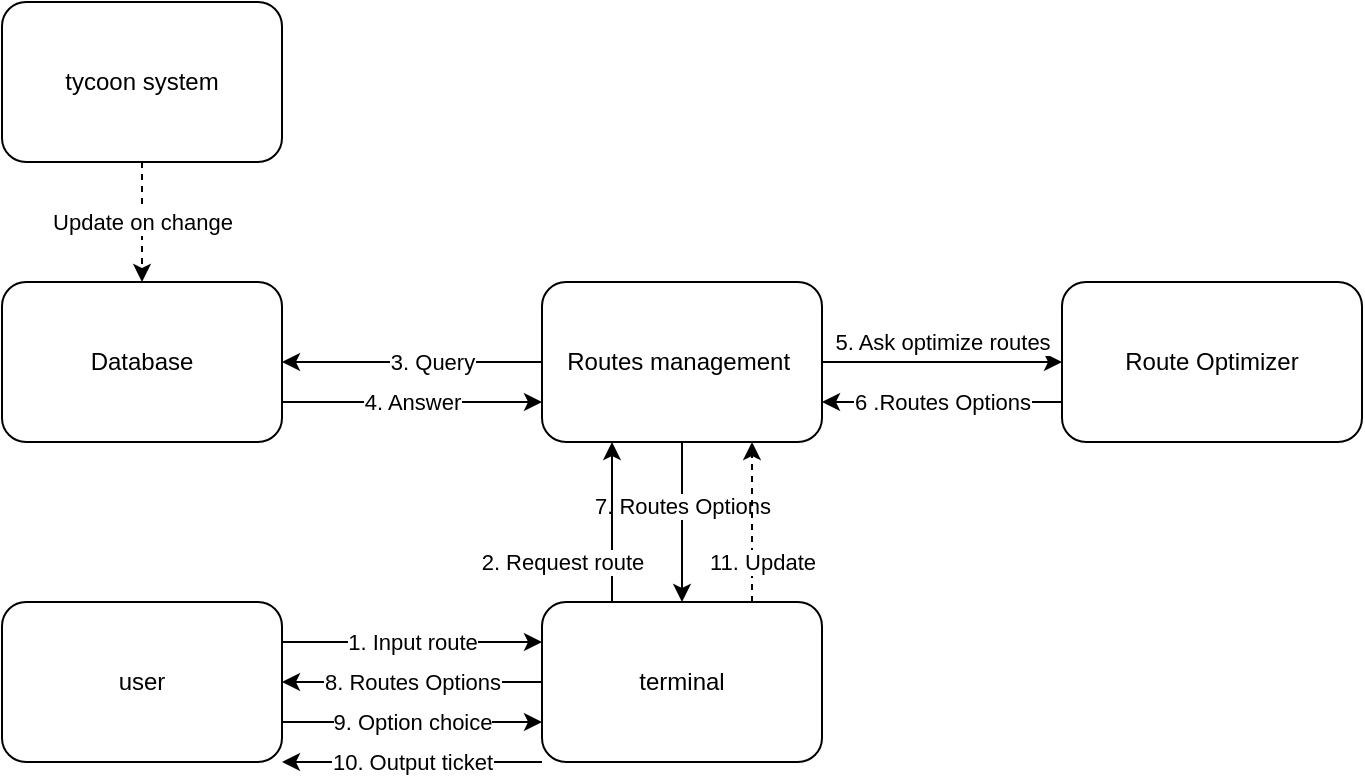 <mxfile>
    <diagram id="Igzdm2kAWZUtrLHB0b_G" name="Page-1">
        <mxGraphModel dx="1718" dy="893" grid="1" gridSize="10" guides="1" tooltips="1" connect="1" arrows="1" fold="1" page="1" pageScale="1" pageWidth="850" pageHeight="1100" math="0" shadow="0">
            <root>
                <mxCell id="0"/>
                <mxCell id="1" parent="0"/>
                <mxCell id="2" value="user" style="rounded=1;whiteSpace=wrap;html=1;" parent="1" vertex="1">
                    <mxGeometry x="100" y="510" width="140" height="80" as="geometry"/>
                </mxCell>
                <mxCell id="3" value="terminal" style="rounded=1;whiteSpace=wrap;html=1;" parent="1" vertex="1">
                    <mxGeometry x="370" y="510" width="140" height="80" as="geometry"/>
                </mxCell>
                <mxCell id="4" value="Route Optimizer" style="rounded=1;whiteSpace=wrap;html=1;" parent="1" vertex="1">
                    <mxGeometry x="630" y="350" width="150" height="80" as="geometry"/>
                </mxCell>
                <mxCell id="31" value="7. Routes Options" style="edgeStyle=orthogonalEdgeStyle;html=1;exitX=0.5;exitY=1;exitDx=0;exitDy=0;entryX=0.5;entryY=0;entryDx=0;entryDy=0;" edge="1" parent="1" source="5" target="3">
                    <mxGeometry x="-0.2" relative="1" as="geometry">
                        <mxPoint as="offset"/>
                    </mxGeometry>
                </mxCell>
                <mxCell id="35" value="5. Ask optimize routes" style="edgeStyle=orthogonalEdgeStyle;html=1;exitX=1;exitY=0.5;exitDx=0;exitDy=0;entryX=0;entryY=0.5;entryDx=0;entryDy=0;" edge="1" parent="1" source="5" target="4">
                    <mxGeometry y="10" relative="1" as="geometry">
                        <mxPoint as="offset"/>
                    </mxGeometry>
                </mxCell>
                <mxCell id="5" value="Routes management&amp;nbsp;" style="rounded=1;whiteSpace=wrap;html=1;" parent="1" vertex="1">
                    <mxGeometry x="370" y="350" width="140" height="80" as="geometry"/>
                </mxCell>
                <mxCell id="6" value="tycoon system" style="rounded=1;whiteSpace=wrap;html=1;" parent="1" vertex="1">
                    <mxGeometry x="100" y="210" width="140" height="80" as="geometry"/>
                </mxCell>
                <mxCell id="7" value="" style="endArrow=classic;html=1;exitX=0;exitY=0.5;exitDx=0;exitDy=0;entryX=1;entryY=0.5;entryDx=0;entryDy=0;edgeStyle=orthogonalEdgeStyle;" parent="1" source="5" target="27" edge="1">
                    <mxGeometry relative="1" as="geometry">
                        <mxPoint x="715" y="409" as="sourcePoint"/>
                        <mxPoint x="815" y="409" as="targetPoint"/>
                    </mxGeometry>
                </mxCell>
                <mxCell id="8" value="3. Query" style="edgeLabel;resizable=0;html=1;align=center;verticalAlign=middle;rounded=1;" parent="7" connectable="0" vertex="1">
                    <mxGeometry relative="1" as="geometry">
                        <mxPoint x="10" as="offset"/>
                    </mxGeometry>
                </mxCell>
                <mxCell id="9" value="" style="endArrow=classic;html=1;exitX=0.75;exitY=0;exitDx=0;exitDy=0;edgeStyle=orthogonalEdgeStyle;entryX=0.75;entryY=1;entryDx=0;entryDy=0;dashed=1;" parent="1" source="3" target="5" edge="1">
                    <mxGeometry relative="1" as="geometry">
                        <mxPoint x="425" y="379" as="sourcePoint"/>
                        <mxPoint x="440" y="430" as="targetPoint"/>
                    </mxGeometry>
                </mxCell>
                <mxCell id="10" value="11. Update" style="edgeLabel;resizable=0;html=1;align=center;verticalAlign=middle;rounded=1;" parent="9" connectable="0" vertex="1">
                    <mxGeometry relative="1" as="geometry">
                        <mxPoint x="5" y="20" as="offset"/>
                    </mxGeometry>
                </mxCell>
                <mxCell id="13" value="" style="endArrow=classic;html=1;entryX=1;entryY=0.75;entryDx=0;entryDy=0;exitX=0;exitY=0.75;exitDx=0;exitDy=0;edgeStyle=orthogonalEdgeStyle;" parent="1" source="4" target="5" edge="1">
                    <mxGeometry relative="1" as="geometry">
                        <mxPoint x="660" y="650" as="sourcePoint"/>
                        <mxPoint x="605" y="560" as="targetPoint"/>
                    </mxGeometry>
                </mxCell>
                <mxCell id="14" value="6 .Routes Options" style="edgeLabel;resizable=0;html=1;align=center;verticalAlign=middle;rounded=1;" parent="13" connectable="0" vertex="1">
                    <mxGeometry relative="1" as="geometry"/>
                </mxCell>
                <mxCell id="15" value="" style="endArrow=classic;html=1;edgeStyle=orthogonalEdgeStyle;entryX=0.25;entryY=1;entryDx=0;entryDy=0;exitX=0.25;exitY=0;exitDx=0;exitDy=0;" parent="1" source="3" target="5" edge="1">
                    <mxGeometry relative="1" as="geometry">
                        <mxPoint x="450" y="580" as="sourcePoint"/>
                        <mxPoint x="450" y="430" as="targetPoint"/>
                    </mxGeometry>
                </mxCell>
                <mxCell id="16" value="2. Request route" style="edgeLabel;resizable=0;html=1;align=center;verticalAlign=middle;rounded=1;" parent="15" connectable="0" vertex="1">
                    <mxGeometry relative="1" as="geometry">
                        <mxPoint x="-25" y="20" as="offset"/>
                    </mxGeometry>
                </mxCell>
                <mxCell id="17" value="" style="endArrow=classic;html=1;edgeStyle=orthogonalEdgeStyle;entryX=1;entryY=1;entryDx=0;entryDy=0;exitX=0;exitY=1;exitDx=0;exitDy=0;" parent="1" source="3" target="2" edge="1">
                    <mxGeometry relative="1" as="geometry">
                        <mxPoint x="380" y="650" as="sourcePoint"/>
                        <mxPoint x="250" y="650" as="targetPoint"/>
                        <Array as="points">
                            <mxPoint x="310" y="590"/>
                            <mxPoint x="310" y="590"/>
                        </Array>
                    </mxGeometry>
                </mxCell>
                <mxCell id="18" value="10. Output ticket" style="edgeLabel;resizable=0;html=1;align=center;verticalAlign=middle;rounded=1;" parent="17" connectable="0" vertex="1">
                    <mxGeometry relative="1" as="geometry"/>
                </mxCell>
                <mxCell id="19" value="" style="endArrow=classic;html=1;exitX=0;exitY=0.5;exitDx=0;exitDy=0;entryX=1;entryY=0.5;entryDx=0;entryDy=0;exitPerimeter=0;edgeStyle=orthogonalEdgeStyle;" parent="1" source="3" target="2" edge="1">
                    <mxGeometry relative="1" as="geometry">
                        <mxPoint x="150" y="497.5" as="sourcePoint"/>
                        <mxPoint x="300" y="382.5" as="targetPoint"/>
                    </mxGeometry>
                </mxCell>
                <mxCell id="20" value="8. Routes Options" style="edgeLabel;resizable=0;html=1;align=center;verticalAlign=middle;rounded=1;" parent="19" connectable="0" vertex="1">
                    <mxGeometry relative="1" as="geometry"/>
                </mxCell>
                <mxCell id="21" value="" style="endArrow=classic;html=1;exitX=1;exitY=0.75;exitDx=0;exitDy=0;entryX=0;entryY=0.75;entryDx=0;entryDy=0;edgeStyle=orthogonalEdgeStyle;" parent="1" source="2" target="3" edge="1">
                    <mxGeometry relative="1" as="geometry">
                        <mxPoint x="420" y="740" as="sourcePoint"/>
                        <mxPoint x="370" y="760" as="targetPoint"/>
                        <Array as="points">
                            <mxPoint x="300" y="570"/>
                            <mxPoint x="300" y="570"/>
                        </Array>
                    </mxGeometry>
                </mxCell>
                <mxCell id="22" value="9. Option choice" style="edgeLabel;resizable=0;html=1;align=center;verticalAlign=middle;rounded=1;" parent="21" connectable="0" vertex="1">
                    <mxGeometry relative="1" as="geometry"/>
                </mxCell>
                <mxCell id="23" value="" style="endArrow=classic;html=1;entryX=0;entryY=0.25;entryDx=0;entryDy=0;exitX=1;exitY=0.25;exitDx=0;exitDy=0;" parent="1" source="2" target="3" edge="1">
                    <mxGeometry relative="1" as="geometry">
                        <mxPoint x="240" y="410" as="sourcePoint"/>
                        <mxPoint x="370" y="410" as="targetPoint"/>
                        <Array as="points"/>
                    </mxGeometry>
                </mxCell>
                <mxCell id="24" value="1. Input route" style="edgeLabel;resizable=0;html=1;align=center;verticalAlign=middle;rounded=1;" parent="23" connectable="0" vertex="1">
                    <mxGeometry relative="1" as="geometry"/>
                </mxCell>
                <mxCell id="25" value="" style="endArrow=classic;html=1;exitX=0.5;exitY=1;exitDx=0;exitDy=0;dashed=1;entryX=0.5;entryY=0;entryDx=0;entryDy=0;" parent="1" source="6" target="27" edge="1">
                    <mxGeometry relative="1" as="geometry">
                        <mxPoint x="520" y="400" as="sourcePoint"/>
                        <mxPoint x="520" y="330" as="targetPoint"/>
                        <Array as="points"/>
                    </mxGeometry>
                </mxCell>
                <mxCell id="26" value="Update on change" style="edgeLabel;resizable=0;html=1;align=center;verticalAlign=middle;rounded=1;" parent="25" connectable="0" vertex="1">
                    <mxGeometry relative="1" as="geometry"/>
                </mxCell>
                <mxCell id="33" value="4. Answer" style="edgeStyle=orthogonalEdgeStyle;html=1;exitX=1;exitY=0.75;exitDx=0;exitDy=0;entryX=0;entryY=0.75;entryDx=0;entryDy=0;entryPerimeter=0;" edge="1" parent="1" source="27" target="5">
                    <mxGeometry relative="1" as="geometry"/>
                </mxCell>
                <mxCell id="27" value="Database" style="rounded=1;whiteSpace=wrap;html=1;" parent="1" vertex="1">
                    <mxGeometry x="100" y="350" width="140" height="80" as="geometry"/>
                </mxCell>
            </root>
        </mxGraphModel>
    </diagram>
</mxfile>